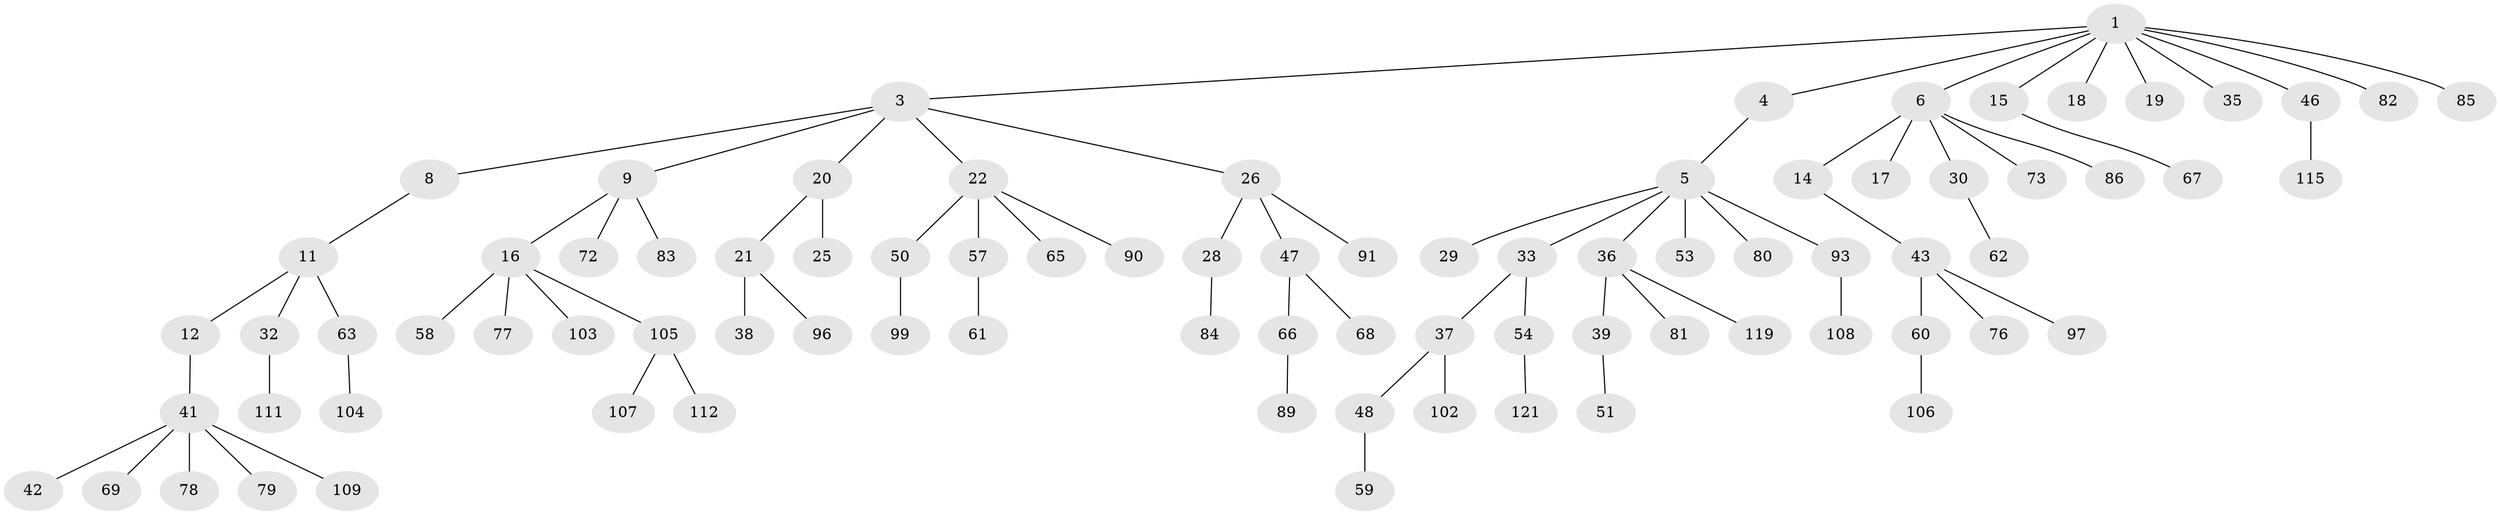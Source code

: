 // original degree distribution, {3: 0.13821138211382114, 9: 0.008130081300813009, 5: 0.056910569105691054, 6: 0.008130081300813009, 4: 0.04878048780487805, 2: 0.22764227642276422, 1: 0.5121951219512195}
// Generated by graph-tools (version 1.1) at 2025/42/03/06/25 10:42:06]
// undirected, 85 vertices, 84 edges
graph export_dot {
graph [start="1"]
  node [color=gray90,style=filled];
  1 [super="+2"];
  3 [super="+7"];
  4 [super="+24"];
  5 [super="+10"];
  6 [super="+13"];
  8 [super="+116"];
  9 [super="+23"];
  11 [super="+94"];
  12 [super="+101"];
  14 [super="+34"];
  15 [super="+45"];
  16 [super="+44"];
  17;
  18;
  19;
  20 [super="+88"];
  21 [super="+27"];
  22 [super="+40"];
  25;
  26 [super="+31"];
  28;
  29;
  30 [super="+95"];
  32 [super="+87"];
  33 [super="+74"];
  35;
  36 [super="+122"];
  37 [super="+92"];
  38 [super="+100"];
  39;
  41 [super="+49"];
  42 [super="+52"];
  43 [super="+55"];
  46 [super="+113"];
  47 [super="+98"];
  48 [super="+56"];
  50 [super="+71"];
  51 [super="+75"];
  53;
  54 [super="+110"];
  57 [super="+64"];
  58;
  59;
  60 [super="+70"];
  61;
  62;
  63;
  65;
  66;
  67;
  68;
  69;
  72;
  73;
  76 [super="+117"];
  77 [super="+123"];
  78;
  79;
  80;
  81;
  82;
  83;
  84;
  85;
  86;
  89 [super="+120"];
  90 [super="+118"];
  91;
  93;
  96;
  97;
  99;
  102;
  103;
  104;
  105;
  106;
  107;
  108;
  109 [super="+114"];
  111;
  112;
  115;
  119;
  121;
  1 -- 18;
  1 -- 19;
  1 -- 35;
  1 -- 3;
  1 -- 4;
  1 -- 6;
  1 -- 46;
  1 -- 15;
  1 -- 82;
  1 -- 85;
  3 -- 9;
  3 -- 20;
  3 -- 26;
  3 -- 8;
  3 -- 22;
  4 -- 5;
  5 -- 29;
  5 -- 33;
  5 -- 36;
  5 -- 93;
  5 -- 80;
  5 -- 53;
  6 -- 86;
  6 -- 17;
  6 -- 30;
  6 -- 73;
  6 -- 14;
  8 -- 11;
  9 -- 16;
  9 -- 83;
  9 -- 72;
  11 -- 12;
  11 -- 32;
  11 -- 63;
  12 -- 41;
  14 -- 43;
  15 -- 67;
  16 -- 77;
  16 -- 103;
  16 -- 105;
  16 -- 58;
  20 -- 21;
  20 -- 25;
  21 -- 96;
  21 -- 38;
  22 -- 50;
  22 -- 57;
  22 -- 90;
  22 -- 65;
  26 -- 28;
  26 -- 47;
  26 -- 91;
  28 -- 84;
  30 -- 62;
  32 -- 111;
  33 -- 37;
  33 -- 54;
  36 -- 39;
  36 -- 81;
  36 -- 119;
  37 -- 48;
  37 -- 102;
  39 -- 51;
  41 -- 42;
  41 -- 78;
  41 -- 109;
  41 -- 69;
  41 -- 79;
  43 -- 60;
  43 -- 97;
  43 -- 76;
  46 -- 115;
  47 -- 66;
  47 -- 68;
  48 -- 59;
  50 -- 99;
  54 -- 121;
  57 -- 61;
  60 -- 106;
  63 -- 104;
  66 -- 89;
  93 -- 108;
  105 -- 107;
  105 -- 112;
}
